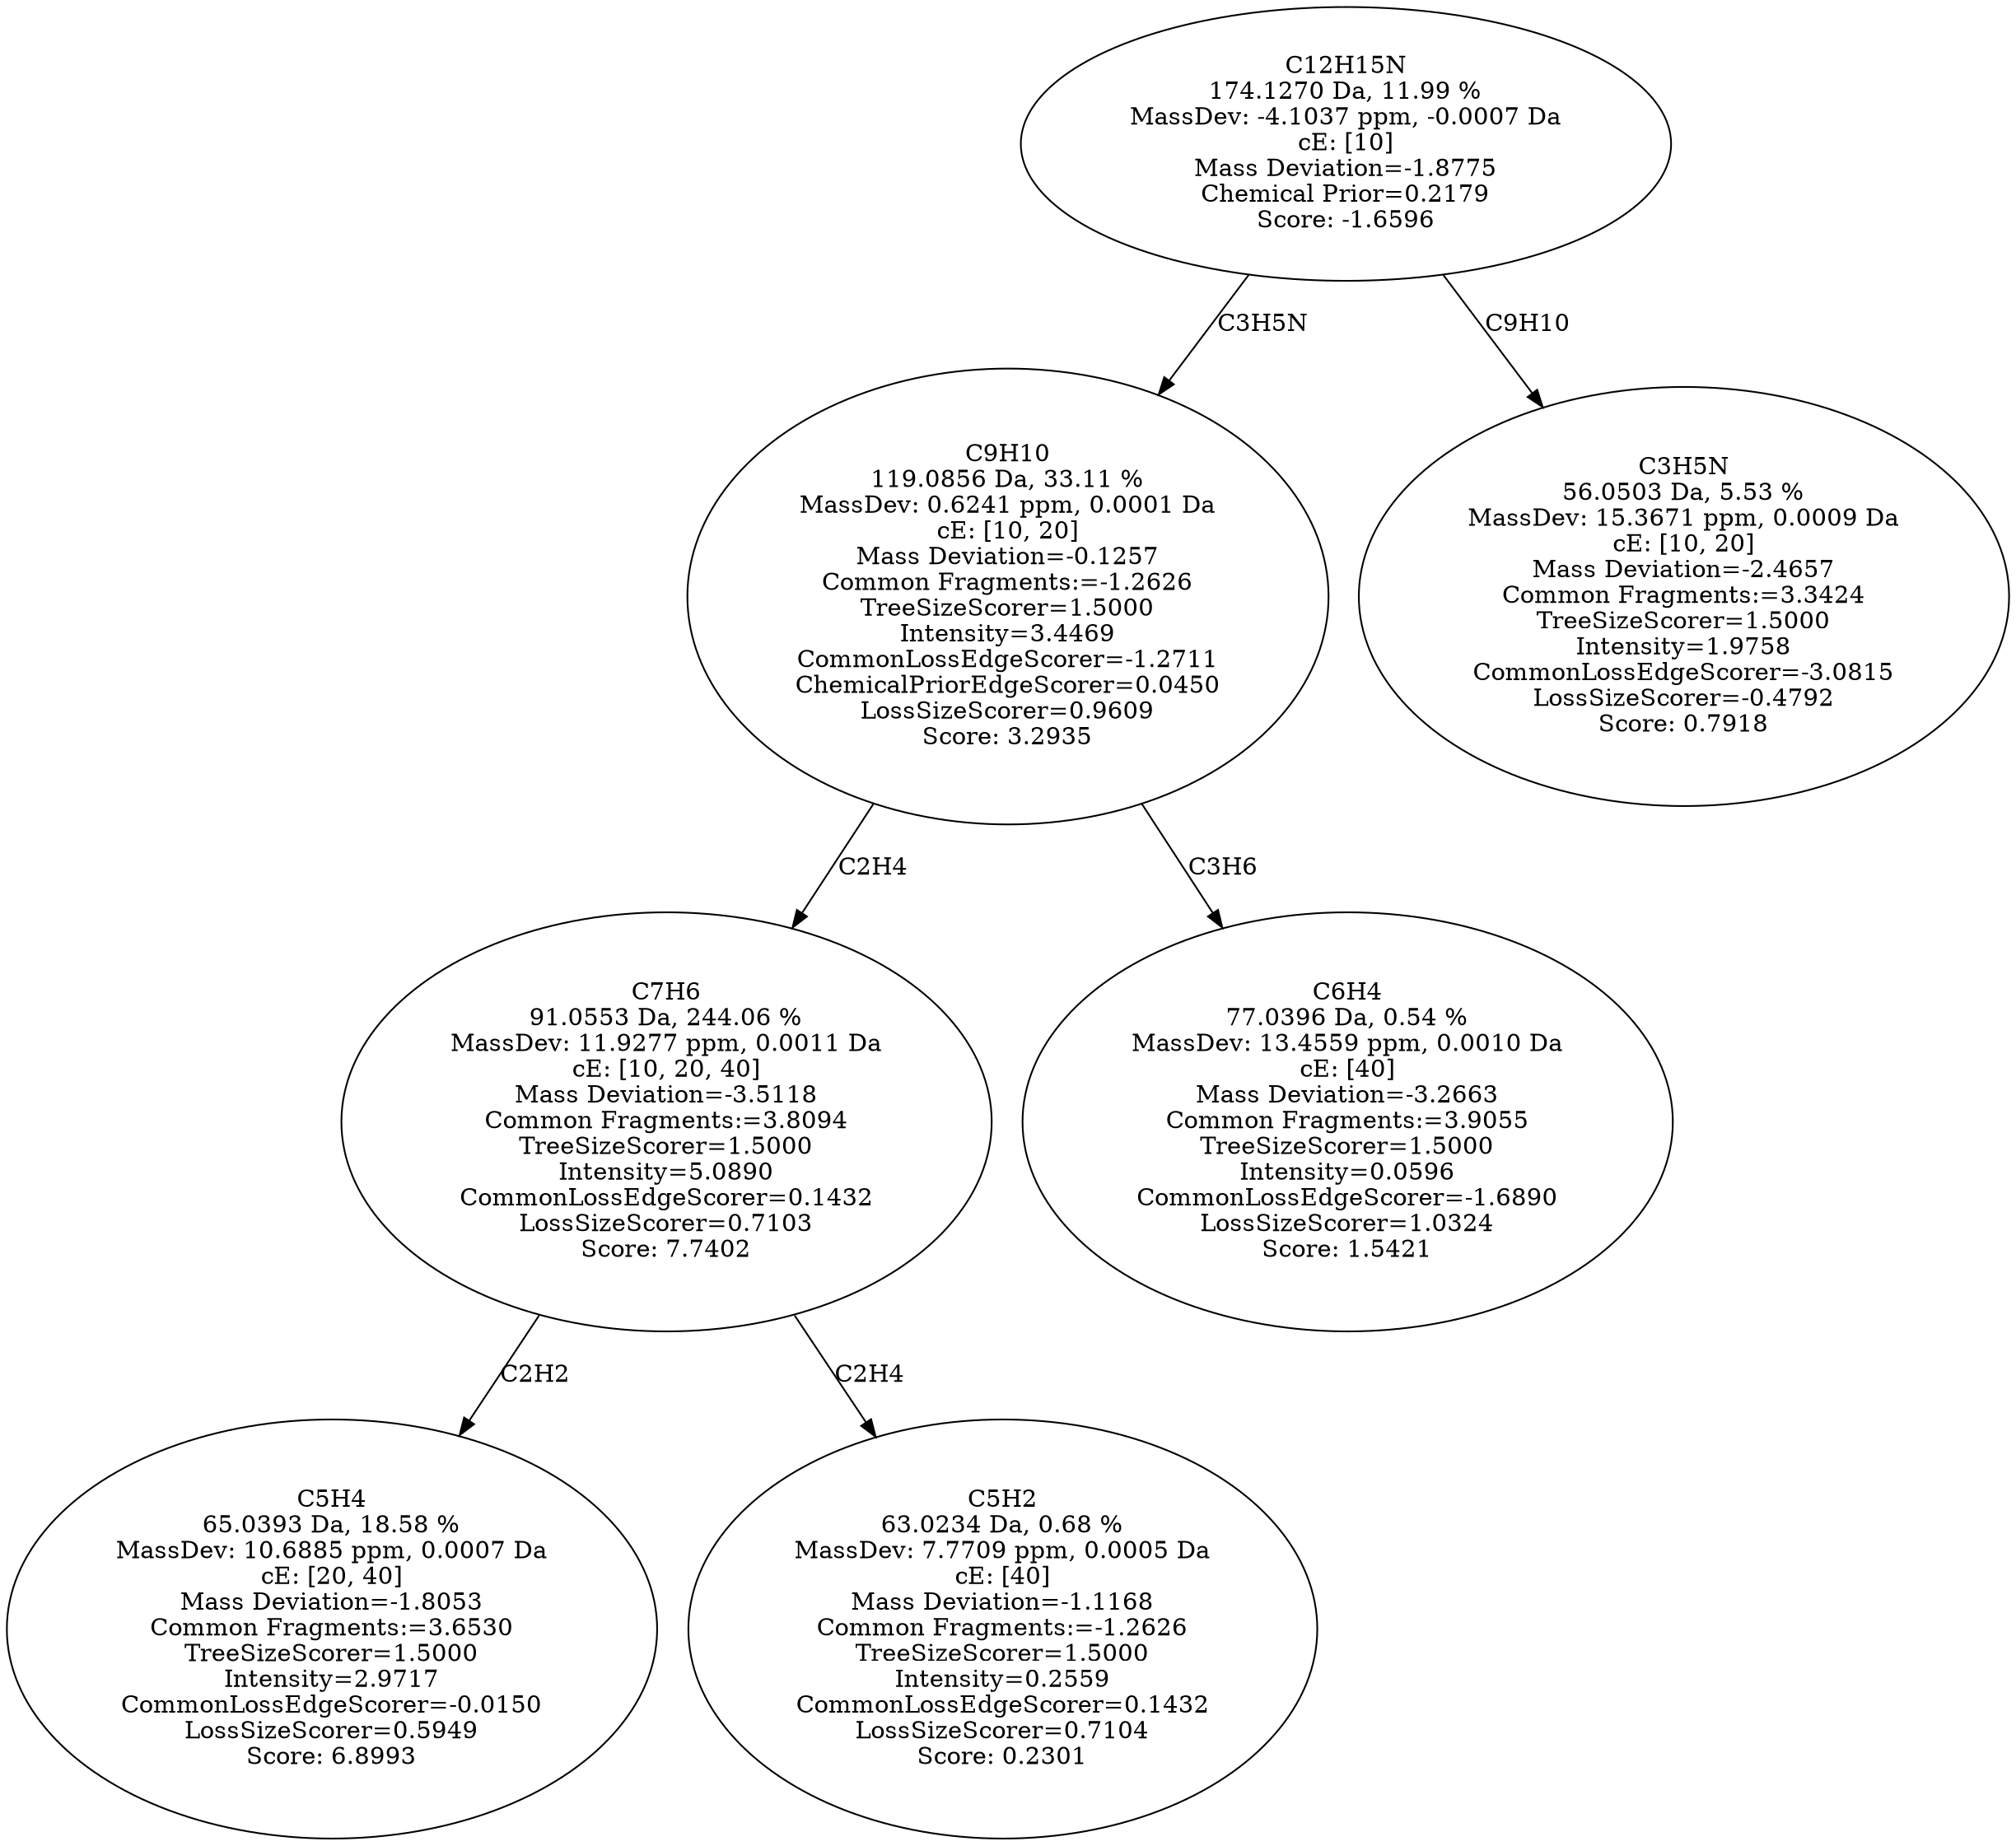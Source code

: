 strict digraph {
v1 [label="C5H4\n65.0393 Da, 18.58 %\nMassDev: 10.6885 ppm, 0.0007 Da\ncE: [20, 40]\nMass Deviation=-1.8053\nCommon Fragments:=3.6530\nTreeSizeScorer=1.5000\nIntensity=2.9717\nCommonLossEdgeScorer=-0.0150\nLossSizeScorer=0.5949\nScore: 6.8993"];
v2 [label="C5H2\n63.0234 Da, 0.68 %\nMassDev: 7.7709 ppm, 0.0005 Da\ncE: [40]\nMass Deviation=-1.1168\nCommon Fragments:=-1.2626\nTreeSizeScorer=1.5000\nIntensity=0.2559\nCommonLossEdgeScorer=0.1432\nLossSizeScorer=0.7104\nScore: 0.2301"];
v3 [label="C7H6\n91.0553 Da, 244.06 %\nMassDev: 11.9277 ppm, 0.0011 Da\ncE: [10, 20, 40]\nMass Deviation=-3.5118\nCommon Fragments:=3.8094\nTreeSizeScorer=1.5000\nIntensity=5.0890\nCommonLossEdgeScorer=0.1432\nLossSizeScorer=0.7103\nScore: 7.7402"];
v4 [label="C6H4\n77.0396 Da, 0.54 %\nMassDev: 13.4559 ppm, 0.0010 Da\ncE: [40]\nMass Deviation=-3.2663\nCommon Fragments:=3.9055\nTreeSizeScorer=1.5000\nIntensity=0.0596\nCommonLossEdgeScorer=-1.6890\nLossSizeScorer=1.0324\nScore: 1.5421"];
v5 [label="C9H10\n119.0856 Da, 33.11 %\nMassDev: 0.6241 ppm, 0.0001 Da\ncE: [10, 20]\nMass Deviation=-0.1257\nCommon Fragments:=-1.2626\nTreeSizeScorer=1.5000\nIntensity=3.4469\nCommonLossEdgeScorer=-1.2711\nChemicalPriorEdgeScorer=0.0450\nLossSizeScorer=0.9609\nScore: 3.2935"];
v6 [label="C3H5N\n56.0503 Da, 5.53 %\nMassDev: 15.3671 ppm, 0.0009 Da\ncE: [10, 20]\nMass Deviation=-2.4657\nCommon Fragments:=3.3424\nTreeSizeScorer=1.5000\nIntensity=1.9758\nCommonLossEdgeScorer=-3.0815\nLossSizeScorer=-0.4792\nScore: 0.7918"];
v7 [label="C12H15N\n174.1270 Da, 11.99 %\nMassDev: -4.1037 ppm, -0.0007 Da\ncE: [10]\nMass Deviation=-1.8775\nChemical Prior=0.2179\nScore: -1.6596"];
v3 -> v1 [label="C2H2"];
v3 -> v2 [label="C2H4"];
v5 -> v3 [label="C2H4"];
v5 -> v4 [label="C3H6"];
v7 -> v5 [label="C3H5N"];
v7 -> v6 [label="C9H10"];
}